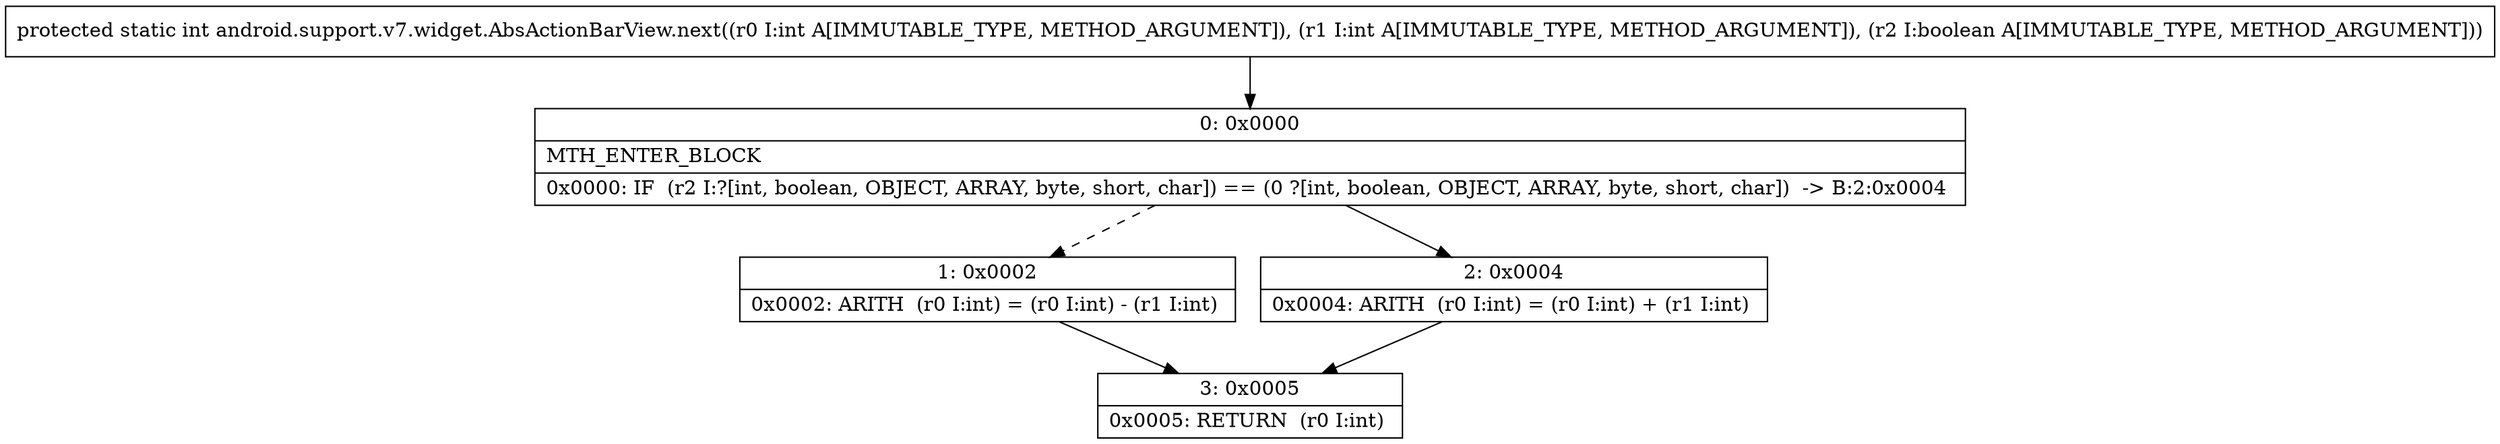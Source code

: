digraph "CFG forandroid.support.v7.widget.AbsActionBarView.next(IIZ)I" {
Node_0 [shape=record,label="{0\:\ 0x0000|MTH_ENTER_BLOCK\l|0x0000: IF  (r2 I:?[int, boolean, OBJECT, ARRAY, byte, short, char]) == (0 ?[int, boolean, OBJECT, ARRAY, byte, short, char])  \-\> B:2:0x0004 \l}"];
Node_1 [shape=record,label="{1\:\ 0x0002|0x0002: ARITH  (r0 I:int) = (r0 I:int) \- (r1 I:int) \l}"];
Node_2 [shape=record,label="{2\:\ 0x0004|0x0004: ARITH  (r0 I:int) = (r0 I:int) + (r1 I:int) \l}"];
Node_3 [shape=record,label="{3\:\ 0x0005|0x0005: RETURN  (r0 I:int) \l}"];
MethodNode[shape=record,label="{protected static int android.support.v7.widget.AbsActionBarView.next((r0 I:int A[IMMUTABLE_TYPE, METHOD_ARGUMENT]), (r1 I:int A[IMMUTABLE_TYPE, METHOD_ARGUMENT]), (r2 I:boolean A[IMMUTABLE_TYPE, METHOD_ARGUMENT])) }"];
MethodNode -> Node_0;
Node_0 -> Node_1[style=dashed];
Node_0 -> Node_2;
Node_1 -> Node_3;
Node_2 -> Node_3;
}

